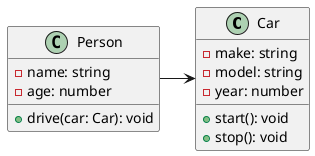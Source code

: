 @startuml
class Car {
  -make: string
  -model: string
  -year: number
  +start(): void
  +stop(): void
}

class Person {
  -name: string
  -age: number
  +drive(car: Car): void
}

Person -> Car
@enduml

